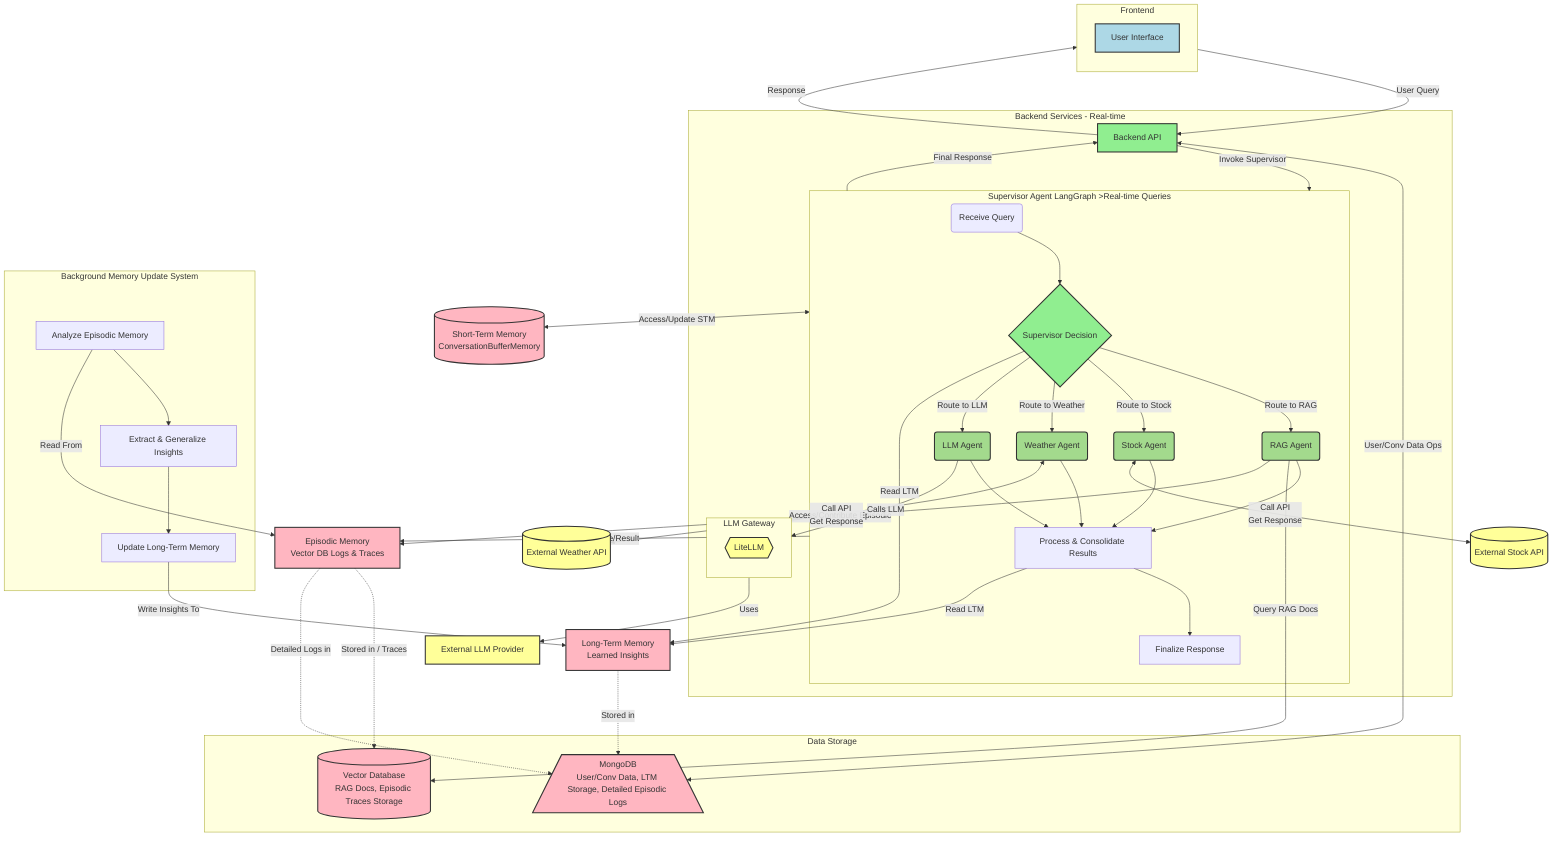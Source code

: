%% title: Revised Phase 4 Architecture Diagram: RAG, Vector DB, and Comprehensive Memory
%% Mermaid initialization for styling
%%{
  init: {
    'theme': 'base',
    'themeVariables': {
      'fontFamily': 'Arial, sans-serif',
      'fontSize': '16px',
      'primaryColor': '#ADD8E6',    %% Light Blue (UI)
      'secondaryColor': '#90EE90',  %% Light Green (Backend/Supervisor)
      'tertiaryColor': '#A3DA8D',   %% Medium Green (Specialized Agent)
      'quaternaryColor': '#FFB6C1', %% Light Red/Pink (Database/Memory/Resources)
      'lineColor': '#555',
      'nodeBorder': '#333',
      'primaryTextColor': '#333',
      'clusterBorder': '#BBB',
      'clusterBkg': '#F9f9f9'
    },
    'flowchart': {
      'curve': 'basis'
    }
  }
}%%
flowchart TD

    %% Define Custom Styles
    classDef uiStyle fill:#ADD8E6,stroke:#333,stroke-width:2px;
    classDef backendStyle fill:#90EE90,stroke:#333,stroke-width:2px;
    classDef agentStyle fill:#A3DA8D,stroke:#333,stroke-width:2px;
    classDef dbStyle fill:#FFB6C1,stroke:#333,stroke-width:2px;
    classDef externalStyle fill:#FFFF99,stroke:#333,stroke-width:2px;
    classDef memoryStyle fill:#FFB6C1,stroke:#333,stroke-width:2px;

    %% --- Top-Level Subgraphs & Nodes ---

    subgraph FE[Frontend]
        direction TB
        UI[User Interface]:::uiStyle
    end

    subgraph BS[Backend Services - Real-time]
        direction TB
        BackendAPI[Backend API]:::backendStyle

        subgraph SupervisorGraph[Supervisor Agent LangGraph >Real-time Queries]
            direction TB
            Input(Receive Query)
            SupervisorNode{Supervisor Decision}:::backendStyle
            RAGAgentNode(RAG Agent):::agentStyle
            StockAgentNode(Stock Agent):::agentStyle
            WeatherAgentNode(Weather Agent):::agentStyle
            LLMAgentNode(LLM Agent):::agentStyle
            ProcessResults[Process & Consolidate Results]
            FinalizeResponse[Finalize Response]

            %% Internal LangGraph Flow
            Input --> SupervisorNode;
            SupervisorNode -- "Route to RAG" --> RAGAgentNode;
            SupervisorNode -- "Route to Stock" --> StockAgentNode;
            SupervisorNode -- "Route to Weather" --> WeatherAgentNode;
            SupervisorNode -- "Route to LLM" --> LLMAgentNode;

            RAGAgentNode --> ProcessResults;
            StockAgentNode --> ProcessResults;
            WeatherAgentNode --> ProcessResults;
            LLMAgentNode --> ProcessResults;
            ProcessResults --> FinalizeResponse;
        end

        subgraph LG[LLM Gateway]
            direction TB
            LiteLLMGateway{{LiteLLM}}:::externalStyle
        end
    end

    %% Central Memory Components (Conceptual)
    STM[(Short-Term Memory<br>ConversationBufferMemory)]:::memoryStyle
    EpisodicMemory[Episodic Memory<br>Vector DB Logs & Traces]:::memoryStyle
    LongTermMemory[Long-Term Memory<br>Learned Insights]:::memoryStyle

    %% Data Storage (Physical)
    subgraph DS[Data Storage]
        direction TB
        MongoDB[/MongoDB<br>User/Conv Data, LTM Storage, Detailed Episodic Logs\]:::dbStyle
        VectorDB[(Vector Database<br>RAG Docs, Episodic Traces Storage)]:::dbStyle
    end

    %% Background Memory Update System (Separated)
    subgraph BackgroundUpdater[Background Memory Update System]
        direction TB
        AnalyzeEpisodicMemory[Analyze Episodic Memory]
        ExtractInsights[Extract & Generalize Insights]
        UpdateLongTermMemory[Update Long-Term Memory]

        %% Internal Background Flow
        AnalyzeEpisodicMemory --> ExtractInsights;
        ExtractInsights --> UpdateLongTermMemory;
    end

    %% External Services & APIs
    ExternalLLM[External LLM Provider]:::externalStyle
    StockAPI[(External Stock API)]:::externalStyle
    WeatherAPI[(External Weather API)]:::externalStyle

    %% --- Connections between Components ---

    %% Frontend <--> Backend API
    FE -- "User Query" --> BackendAPI;
    BackendAPI -- "Response" --> FE;

    %% Backend API <--> SupervisorGraph
    BackendAPI -- "Invoke Supervisor" --> SupervisorGraph;
    SupervisorGraph -- "Final Response" --> BackendAPI;

    %% SupervisorGraph <--> Memory Components
    SupervisorGraph <-- "Access/Update STM" --> STM;
    SupervisorGraph -- "Write Trace/Result" --> EpisodicMemory;
    SupervisorNode -- "Read LTM" --> LongTermMemory;
    ProcessResults -- "Read LTM" --> LongTermMemory;

    %% LLM Agent (within SupervisorGraph) <--> LLM Gateway (within BS) <--> External LLM
    LLMAgentNode -- "Calls LLM" --> LG;
    LG -- "Uses" --> ExternalLLM;

    %% Specialized Agents (within SupervisorGraph) <--> External Tools & Data Storage
    RAGAgentNode -- "Query RAG Docs" --> VectorDB;
    %% RAG agent can also interact with episodic memory
    RAGAgentNode -- "Access/Contribute Episodic" --> EpisodicMemory; 
    StockAgentNode <-- "Call API<br>Get Response" --> StockAPI;
    WeatherAgentNode <-- "Call API<br>Get Response" --> WeatherAPI;

    %% Backend API <--> Data Storage (for user/conversation data)
    BackendAPI <-- "User/Conv Data Ops" --> MongoDB;

    %% BackgroundUpdater <--> Memory Components (and implicitly their storage)
    AnalyzeEpisodicMemory -- "Read From" --> EpisodicMemory;
    %% If background analysis also needs direct access to detailed MongoDB logs for episodes:
    %% AnalyzeEpisodicMemory -- "Read Detailed Logs From" --> MongoDB;
    UpdateLongTermMemory -- "Write Insights To" --> LongTermMemory;

    %% Conceptual Memory <--> Physical Storage Links (illustrative)
    EpisodicMemory -. "Stored in / Traces" .-> VectorDB;
    EpisodicMemory -. "Detailed Logs in" .-> MongoDB; 
    LongTermMemory -. "Stored in" .-> MongoDB;
    %% STM is primarily managed by the application; its persistence for conversation history is covered by BackendAPI -> MongoDB link.

    %% Default link style
    linkStyle default interpolate basis;
    %% If detailed logs complement traces in VectorDB